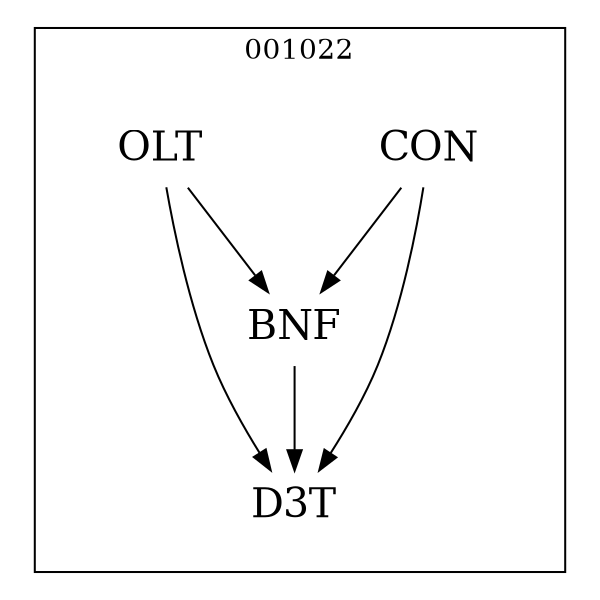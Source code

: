 strict digraph DAGS {
	size = "4,4!" ; ratio ="fill"; subgraph cluster_0{
			labeldoc = "t";
			label = "001022";node	[label= CON, shape = plaintext, fontsize=20] CON;node	[label= BNF, shape = plaintext, fontsize=20] BNF;node	[label= D3T, shape = plaintext, fontsize=20] D3T;node	[label= OLT, shape = plaintext, fontsize=20] OLT;
CON->BNF;
CON->D3T;
BNF->D3T;
OLT->BNF;
OLT->D3T;
	}}